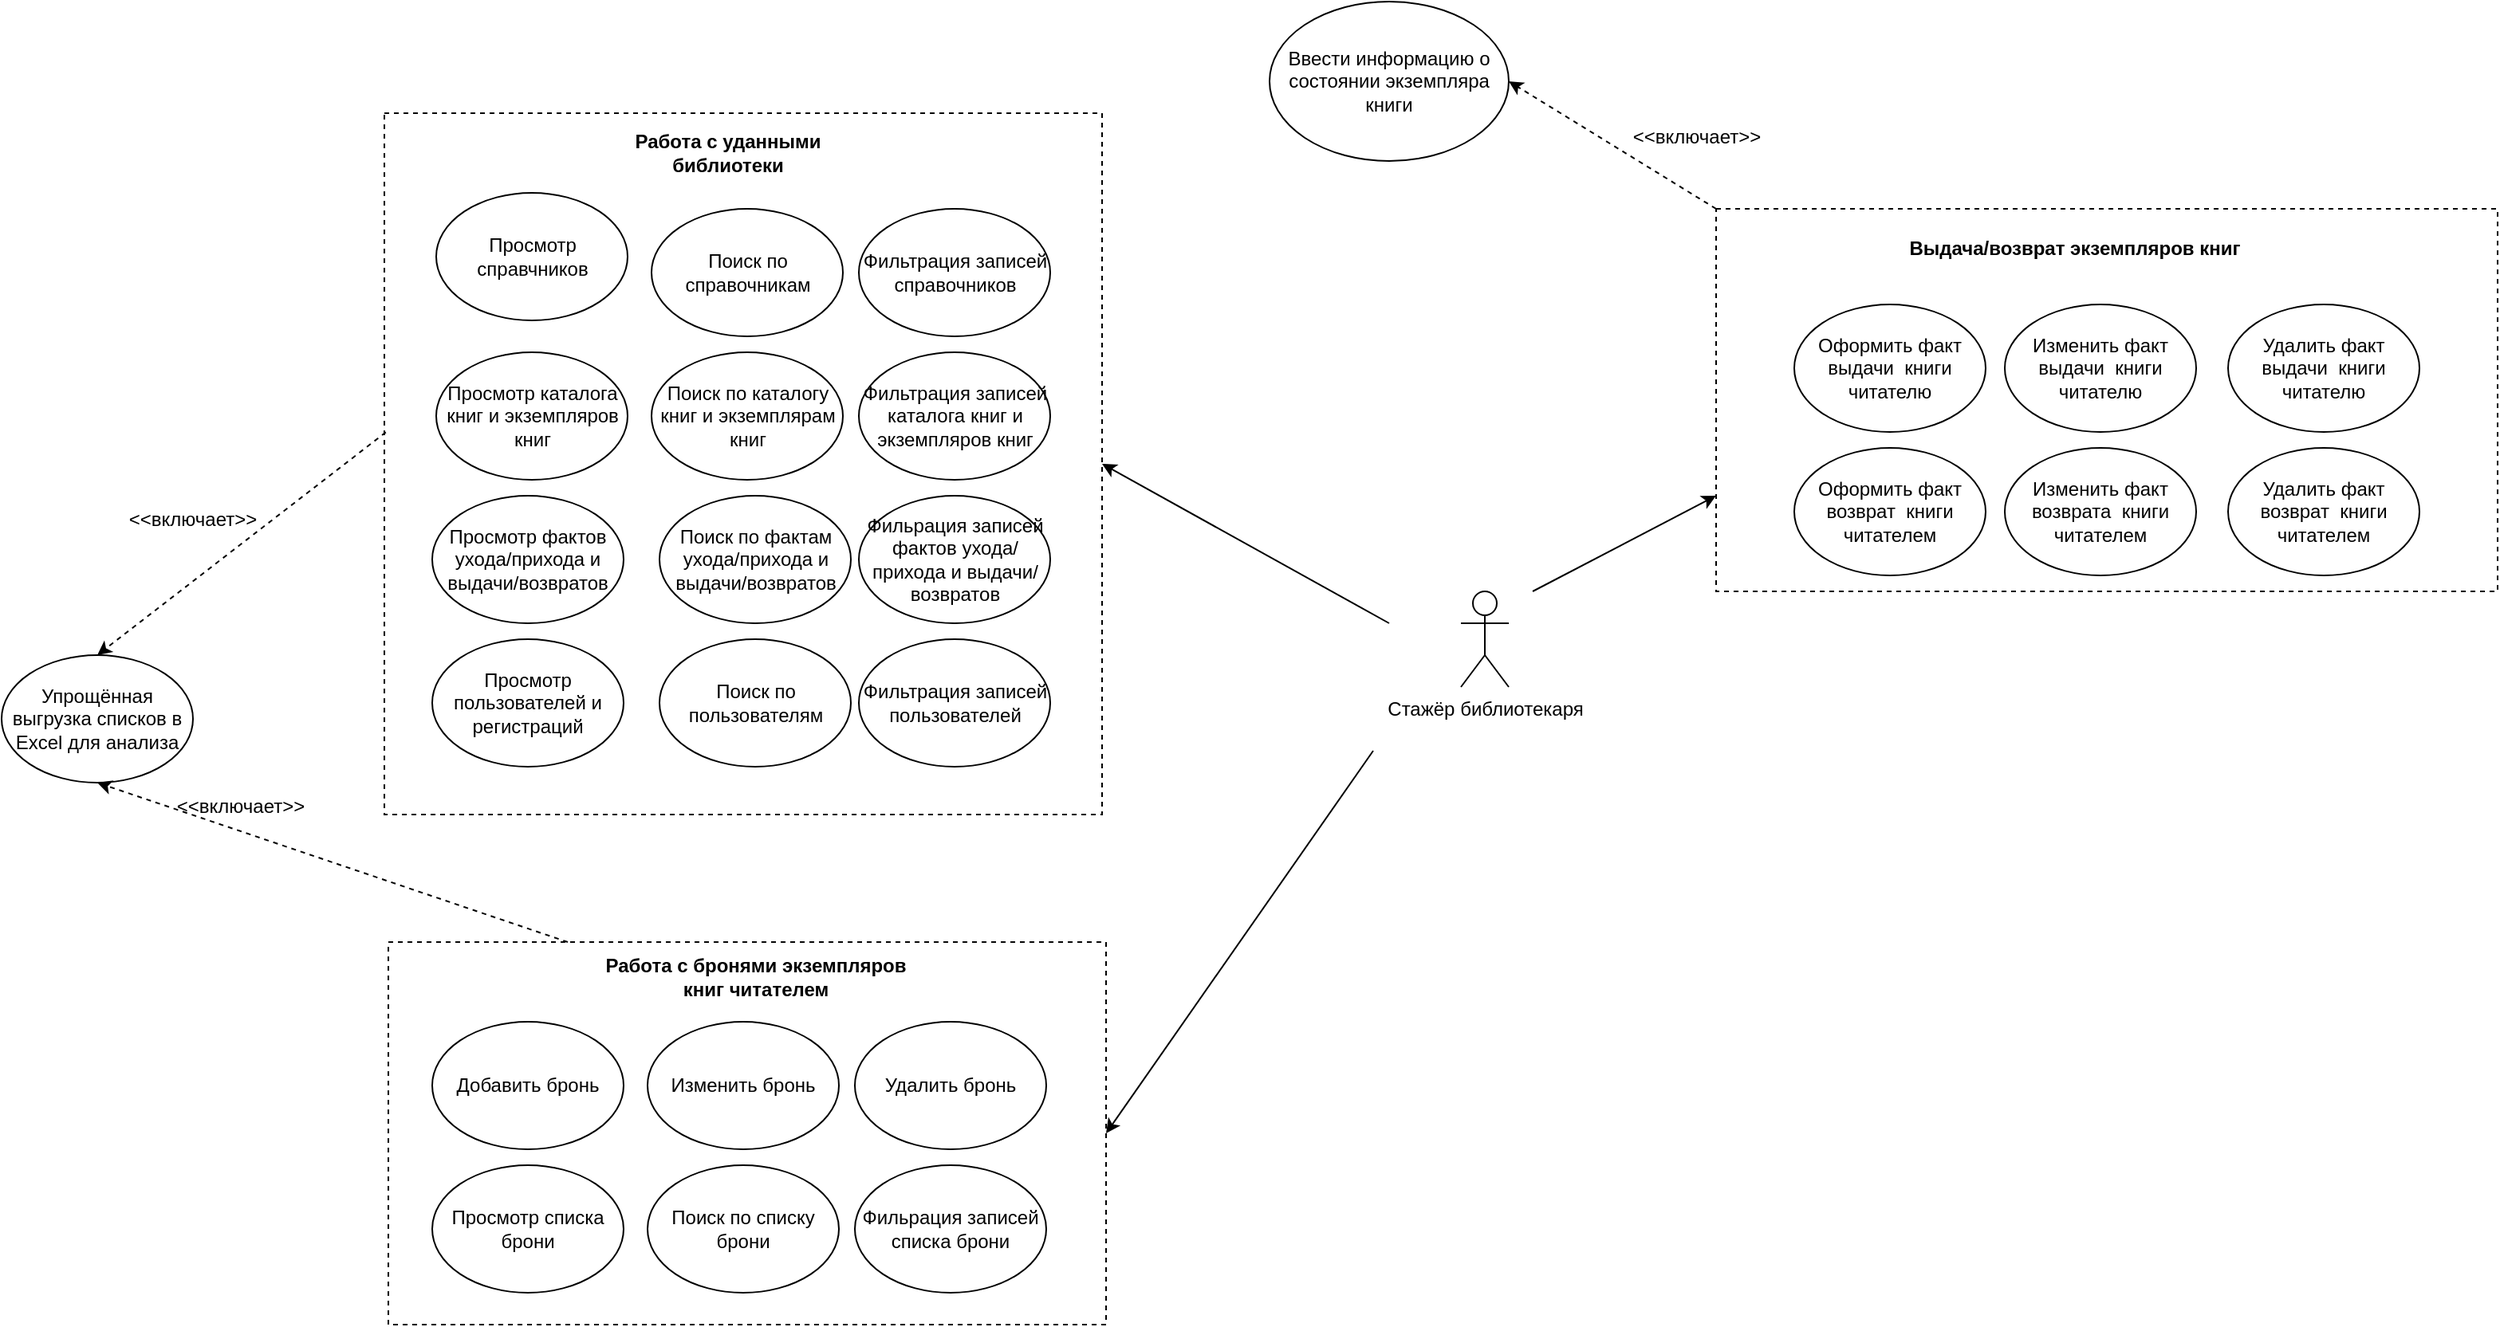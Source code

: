 <mxfile version="26.0.4">
  <diagram name="Страница — 1" id="yPz3XxtK4vsenGW7H9HK">
    <mxGraphModel dx="1674" dy="836" grid="1" gridSize="10" guides="1" tooltips="1" connect="1" arrows="1" fold="1" page="1" pageScale="1" pageWidth="2336" pageHeight="1654" math="0" shadow="0">
      <root>
        <mxCell id="0" />
        <mxCell id="1" parent="0" />
        <mxCell id="jk8pZAf95kcXgOl9ytWV-48" value="" style="rounded=0;whiteSpace=wrap;html=1;dashed=1;" parent="1" vertex="1">
          <mxGeometry x="1165" y="330" width="490" height="240" as="geometry" />
        </mxCell>
        <mxCell id="jk8pZAf95kcXgOl9ytWV-1" value="Стажёр библиотекаря" style="shape=umlActor;verticalLabelPosition=bottom;verticalAlign=top;html=1;outlineConnect=0;" parent="1" vertex="1">
          <mxGeometry x="1005" y="570" width="30" height="60" as="geometry" />
        </mxCell>
        <mxCell id="jk8pZAf95kcXgOl9ytWV-5" value="Оформить факт выдачи&amp;nbsp; книги читателю" style="ellipse;whiteSpace=wrap;html=1;" parent="1" vertex="1">
          <mxGeometry x="1214" y="390" width="120" height="80" as="geometry" />
        </mxCell>
        <mxCell id="jk8pZAf95kcXgOl9ytWV-6" value="Оформить факт возврат&amp;nbsp; книги читателем" style="ellipse;whiteSpace=wrap;html=1;" parent="1" vertex="1">
          <mxGeometry x="1214" y="480" width="120" height="80" as="geometry" />
        </mxCell>
        <mxCell id="jk8pZAf95kcXgOl9ytWV-7" value="Ввести информацию о состоянии экземпляра книги" style="ellipse;whiteSpace=wrap;html=1;" parent="1" vertex="1">
          <mxGeometry x="885" y="200" width="150" height="100" as="geometry" />
        </mxCell>
        <mxCell id="jk8pZAf95kcXgOl9ytWV-36" value="Изменить факт выдачи&amp;nbsp; книги читателю" style="ellipse;whiteSpace=wrap;html=1;" parent="1" vertex="1">
          <mxGeometry x="1346" y="390" width="120" height="80" as="geometry" />
        </mxCell>
        <mxCell id="jk8pZAf95kcXgOl9ytWV-37" value="Удалить факт выдачи&amp;nbsp; книги читателю" style="ellipse;whiteSpace=wrap;html=1;" parent="1" vertex="1">
          <mxGeometry x="1486" y="390" width="120" height="80" as="geometry" />
        </mxCell>
        <mxCell id="jk8pZAf95kcXgOl9ytWV-38" value="Изменить факт возврата&amp;nbsp; книги читателем" style="ellipse;whiteSpace=wrap;html=1;" parent="1" vertex="1">
          <mxGeometry x="1346" y="480" width="120" height="80" as="geometry" />
        </mxCell>
        <mxCell id="jk8pZAf95kcXgOl9ytWV-39" value="Удалить факт возврат&amp;nbsp; книги читателем" style="ellipse;whiteSpace=wrap;html=1;" parent="1" vertex="1">
          <mxGeometry x="1486" y="480" width="120" height="80" as="geometry" />
        </mxCell>
        <mxCell id="jk8pZAf95kcXgOl9ytWV-49" value="Выдача/возврат экземпляров книг" style="text;html=1;align=center;verticalAlign=middle;whiteSpace=wrap;rounded=0;fontStyle=1" parent="1" vertex="1">
          <mxGeometry x="1275" y="340" width="230" height="30" as="geometry" />
        </mxCell>
        <mxCell id="jk8pZAf95kcXgOl9ytWV-55" value="" style="endArrow=classic;html=1;rounded=0;entryX=0;entryY=0.75;entryDx=0;entryDy=0;" parent="1" target="jk8pZAf95kcXgOl9ytWV-48" edge="1">
          <mxGeometry width="50" height="50" relative="1" as="geometry">
            <mxPoint x="1050" y="570" as="sourcePoint" />
            <mxPoint x="1110" y="650" as="targetPoint" />
          </mxGeometry>
        </mxCell>
        <mxCell id="jk8pZAf95kcXgOl9ytWV-59" value="" style="endArrow=classic;html=1;rounded=0;entryX=1;entryY=0.5;entryDx=0;entryDy=0;exitX=0;exitY=0;exitDx=0;exitDy=0;dashed=1;" parent="1" source="jk8pZAf95kcXgOl9ytWV-48" target="jk8pZAf95kcXgOl9ytWV-7" edge="1">
          <mxGeometry width="50" height="50" relative="1" as="geometry">
            <mxPoint x="895" y="680" as="sourcePoint" />
            <mxPoint x="1035" y="250" as="targetPoint" />
          </mxGeometry>
        </mxCell>
        <mxCell id="jk8pZAf95kcXgOl9ytWV-61" value="&amp;lt;&amp;lt;включает&amp;gt;&amp;gt;" style="text;html=1;align=center;verticalAlign=middle;whiteSpace=wrap;rounded=0;" parent="1" vertex="1">
          <mxGeometry x="1123" y="270" width="60" height="30" as="geometry" />
        </mxCell>
        <mxCell id="jk8pZAf95kcXgOl9ytWV-63" value="" style="rounded=0;whiteSpace=wrap;html=1;dashed=1;" parent="1" vertex="1">
          <mxGeometry x="330" y="270" width="450" height="440" as="geometry" />
        </mxCell>
        <mxCell id="jk8pZAf95kcXgOl9ytWV-64" value="Просмотр справчников" style="ellipse;whiteSpace=wrap;html=1;" parent="1" vertex="1">
          <mxGeometry x="362.5" y="320" width="120" height="80" as="geometry" />
        </mxCell>
        <mxCell id="jk8pZAf95kcXgOl9ytWV-65" value="Просмотр каталога книг и экземпляров книг" style="ellipse;whiteSpace=wrap;html=1;" parent="1" vertex="1">
          <mxGeometry x="362.5" y="420" width="120" height="80" as="geometry" />
        </mxCell>
        <mxCell id="jk8pZAf95kcXgOl9ytWV-66" value="Поиск по каталогу книг и экземплярам книг" style="ellipse;whiteSpace=wrap;html=1;" parent="1" vertex="1">
          <mxGeometry x="497.5" y="420" width="120" height="80" as="geometry" />
        </mxCell>
        <mxCell id="jk8pZAf95kcXgOl9ytWV-67" value="Поиск по справочникам" style="ellipse;whiteSpace=wrap;html=1;" parent="1" vertex="1">
          <mxGeometry x="497.5" y="330" width="120" height="80" as="geometry" />
        </mxCell>
        <mxCell id="jk8pZAf95kcXgOl9ytWV-68" value="Фильтрация записей справочников" style="ellipse;whiteSpace=wrap;html=1;" parent="1" vertex="1">
          <mxGeometry x="627.5" y="330" width="120" height="80" as="geometry" />
        </mxCell>
        <mxCell id="jk8pZAf95kcXgOl9ytWV-69" value="Работа с уданными библиотеки" style="text;html=1;align=center;verticalAlign=middle;whiteSpace=wrap;rounded=0;fontStyle=1" parent="1" vertex="1">
          <mxGeometry x="462.5" y="280" width="165" height="30" as="geometry" />
        </mxCell>
        <mxCell id="jk8pZAf95kcXgOl9ytWV-70" value="Фильтрация записей каталога книг и экземпляров книг" style="ellipse;whiteSpace=wrap;html=1;" parent="1" vertex="1">
          <mxGeometry x="627.5" y="420" width="120" height="80" as="geometry" />
        </mxCell>
        <mxCell id="jk8pZAf95kcXgOl9ytWV-71" value="Просмотр фактов ухода/прихода и выдачи/возвратов" style="ellipse;whiteSpace=wrap;html=1;" parent="1" vertex="1">
          <mxGeometry x="360" y="510" width="120" height="80" as="geometry" />
        </mxCell>
        <mxCell id="jk8pZAf95kcXgOl9ytWV-72" value="Поиск по фактам ухода/прихода и выдачи/возвратов" style="ellipse;whiteSpace=wrap;html=1;" parent="1" vertex="1">
          <mxGeometry x="502.5" y="510" width="120" height="80" as="geometry" />
        </mxCell>
        <mxCell id="jk8pZAf95kcXgOl9ytWV-73" value="Фильрация записей фактов ухода/прихода и выдачи/возвратов" style="ellipse;whiteSpace=wrap;html=1;" parent="1" vertex="1">
          <mxGeometry x="627.5" y="510" width="120" height="80" as="geometry" />
        </mxCell>
        <mxCell id="jk8pZAf95kcXgOl9ytWV-74" value="Просмотр пользователей и регистраций" style="ellipse;whiteSpace=wrap;html=1;" parent="1" vertex="1">
          <mxGeometry x="360" y="600" width="120" height="80" as="geometry" />
        </mxCell>
        <mxCell id="jk8pZAf95kcXgOl9ytWV-75" value="Поиск по пользователям" style="ellipse;whiteSpace=wrap;html=1;" parent="1" vertex="1">
          <mxGeometry x="502.5" y="600" width="120" height="80" as="geometry" />
        </mxCell>
        <mxCell id="jk8pZAf95kcXgOl9ytWV-76" value="Фильтрация записей пользователей" style="ellipse;whiteSpace=wrap;html=1;" parent="1" vertex="1">
          <mxGeometry x="627.5" y="600" width="120" height="80" as="geometry" />
        </mxCell>
        <mxCell id="jk8pZAf95kcXgOl9ytWV-78" value="Упрощённая выгрузка списков в Excel для анализа" style="ellipse;whiteSpace=wrap;html=1;" parent="1" vertex="1">
          <mxGeometry x="90" y="610" width="120" height="80" as="geometry" />
        </mxCell>
        <mxCell id="jk8pZAf95kcXgOl9ytWV-79" value="" style="endArrow=classic;html=1;rounded=0;entryX=0.5;entryY=0;entryDx=0;entryDy=0;exitX=0.002;exitY=0.455;exitDx=0;exitDy=0;exitPerimeter=0;dashed=1;" parent="1" source="jk8pZAf95kcXgOl9ytWV-63" target="jk8pZAf95kcXgOl9ytWV-78" edge="1">
          <mxGeometry width="50" height="50" relative="1" as="geometry">
            <mxPoint x="930" y="580" as="sourcePoint" />
            <mxPoint x="320.0" y="730.0" as="targetPoint" />
          </mxGeometry>
        </mxCell>
        <mxCell id="hLrI45RPySUn7U1taJ00-1" value="" style="rounded=0;whiteSpace=wrap;html=1;dashed=1;" vertex="1" parent="1">
          <mxGeometry x="332.5" y="790" width="450" height="240" as="geometry" />
        </mxCell>
        <mxCell id="hLrI45RPySUn7U1taJ00-2" value="Добавить бронь" style="ellipse;whiteSpace=wrap;html=1;" vertex="1" parent="1">
          <mxGeometry x="360" y="840" width="120" height="80" as="geometry" />
        </mxCell>
        <mxCell id="hLrI45RPySUn7U1taJ00-5" value="Изменить бронь" style="ellipse;whiteSpace=wrap;html=1;" vertex="1" parent="1">
          <mxGeometry x="495" y="840" width="120" height="80" as="geometry" />
        </mxCell>
        <mxCell id="hLrI45RPySUn7U1taJ00-6" value="Удалить бронь" style="ellipse;whiteSpace=wrap;html=1;" vertex="1" parent="1">
          <mxGeometry x="625" y="840" width="120" height="80" as="geometry" />
        </mxCell>
        <mxCell id="hLrI45RPySUn7U1taJ00-7" value="Работа с бронями экземпляров книг читателем" style="text;html=1;align=center;verticalAlign=middle;whiteSpace=wrap;rounded=0;fontStyle=1" vertex="1" parent="1">
          <mxGeometry x="458.75" y="797" width="207.5" height="30" as="geometry" />
        </mxCell>
        <mxCell id="hLrI45RPySUn7U1taJ00-9" value="Просмотр списка брони" style="ellipse;whiteSpace=wrap;html=1;" vertex="1" parent="1">
          <mxGeometry x="360" y="930" width="120" height="80" as="geometry" />
        </mxCell>
        <mxCell id="hLrI45RPySUn7U1taJ00-10" value="Поиск по списку брони" style="ellipse;whiteSpace=wrap;html=1;" vertex="1" parent="1">
          <mxGeometry x="495" y="930" width="120" height="80" as="geometry" />
        </mxCell>
        <mxCell id="hLrI45RPySUn7U1taJ00-11" value="Фильрация записей списка брони" style="ellipse;whiteSpace=wrap;html=1;" vertex="1" parent="1">
          <mxGeometry x="625" y="930" width="120" height="80" as="geometry" />
        </mxCell>
        <mxCell id="hLrI45RPySUn7U1taJ00-12" value="" style="endArrow=classic;html=1;rounded=0;entryX=0.5;entryY=1;entryDx=0;entryDy=0;exitX=0.25;exitY=0;exitDx=0;exitDy=0;dashed=1;" edge="1" parent="1" source="hLrI45RPySUn7U1taJ00-1" target="jk8pZAf95kcXgOl9ytWV-78">
          <mxGeometry width="50" height="50" relative="1" as="geometry">
            <mxPoint x="660" y="680" as="sourcePoint" />
            <mxPoint x="710" y="630" as="targetPoint" />
          </mxGeometry>
        </mxCell>
        <mxCell id="hLrI45RPySUn7U1taJ00-13" value="&amp;lt;&amp;lt;включает&amp;gt;&amp;gt;" style="text;html=1;align=center;verticalAlign=middle;whiteSpace=wrap;rounded=0;" vertex="1" parent="1">
          <mxGeometry x="180" y="510" width="60" height="30" as="geometry" />
        </mxCell>
        <mxCell id="hLrI45RPySUn7U1taJ00-22" value="&amp;lt;&amp;lt;включает&amp;gt;&amp;gt;" style="text;html=1;align=center;verticalAlign=middle;whiteSpace=wrap;rounded=0;" vertex="1" parent="1">
          <mxGeometry x="210" y="690" width="60" height="30" as="geometry" />
        </mxCell>
        <mxCell id="hLrI45RPySUn7U1taJ00-25" value="" style="endArrow=classic;html=1;rounded=0;entryX=1;entryY=0.5;entryDx=0;entryDy=0;" edge="1" parent="1" target="hLrI45RPySUn7U1taJ00-1">
          <mxGeometry width="50" height="50" relative="1" as="geometry">
            <mxPoint x="950" y="670" as="sourcePoint" />
            <mxPoint x="620" y="710" as="targetPoint" />
          </mxGeometry>
        </mxCell>
        <mxCell id="hLrI45RPySUn7U1taJ00-26" value="" style="endArrow=classic;html=1;rounded=0;entryX=1;entryY=0.5;entryDx=0;entryDy=0;" edge="1" parent="1" target="jk8pZAf95kcXgOl9ytWV-63">
          <mxGeometry width="50" height="50" relative="1" as="geometry">
            <mxPoint x="960" y="590" as="sourcePoint" />
            <mxPoint x="620" y="470" as="targetPoint" />
          </mxGeometry>
        </mxCell>
      </root>
    </mxGraphModel>
  </diagram>
</mxfile>
